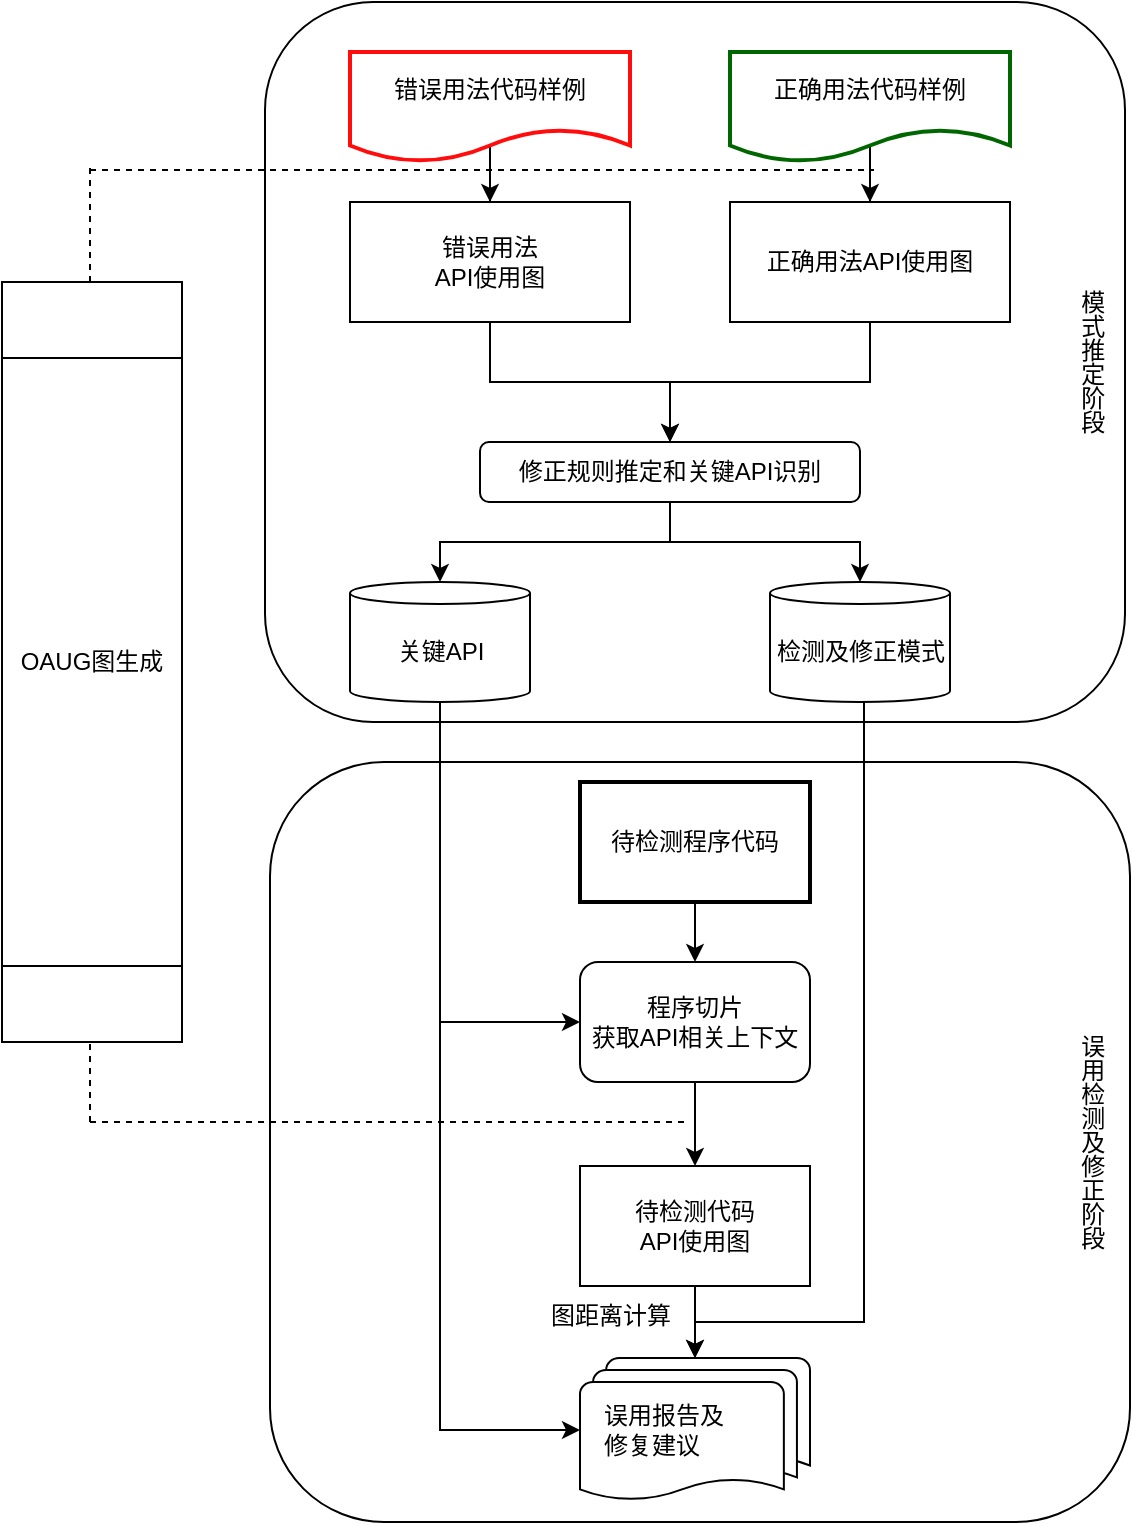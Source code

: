 <mxfile version="24.3.0" type="github">
  <diagram name="第 1 页" id="BHTW1L4lhSjuZmLHNevs">
    <mxGraphModel dx="1912" dy="1048" grid="1" gridSize="10" guides="1" tooltips="1" connect="1" arrows="1" fold="1" page="1" pageScale="1" pageWidth="827" pageHeight="1169" math="0" shadow="0">
      <root>
        <mxCell id="0" />
        <mxCell id="1" parent="0" />
        <mxCell id="zlhLRgzhoz0L7r6cFvmb-14" value="" style="rounded=1;whiteSpace=wrap;html=1;" vertex="1" parent="1">
          <mxGeometry x="237.5" width="430" height="360" as="geometry" />
        </mxCell>
        <mxCell id="zlhLRgzhoz0L7r6cFvmb-13" value="" style="rounded=1;whiteSpace=wrap;html=1;" vertex="1" parent="1">
          <mxGeometry x="240" y="380" width="430" height="380" as="geometry" />
        </mxCell>
        <mxCell id="PbvFx5e7q9G6nNPMSu9I-9" value="" style="edgeStyle=orthogonalEdgeStyle;rounded=0;orthogonalLoop=1;jettySize=auto;html=1;exitX=0.5;exitY=0.857;exitDx=0;exitDy=0;exitPerimeter=0;" parent="1" source="PbvFx5e7q9G6nNPMSu9I-2" target="PbvFx5e7q9G6nNPMSu9I-8" edge="1">
          <mxGeometry relative="1" as="geometry" />
        </mxCell>
        <mxCell id="PbvFx5e7q9G6nNPMSu9I-2" value="正确用法代码样例" style="shape=document;whiteSpace=wrap;html=1;boundedLbl=1;strokeColor=#006600;strokeWidth=2;" parent="1" vertex="1">
          <mxGeometry x="470" y="25" width="140" height="55" as="geometry" />
        </mxCell>
        <mxCell id="lRR_WsDYaZJuTXMR0N5C-3" style="edgeStyle=orthogonalEdgeStyle;rounded=0;orthogonalLoop=1;jettySize=auto;html=1;exitX=0.5;exitY=0.714;exitDx=0;exitDy=0;exitPerimeter=0;" parent="1" source="PbvFx5e7q9G6nNPMSu9I-11" target="PbvFx5e7q9G6nNPMSu9I-12" edge="1">
          <mxGeometry relative="1" as="geometry" />
        </mxCell>
        <mxCell id="PbvFx5e7q9G6nNPMSu9I-11" value="错误用法代码样例" style="shape=document;whiteSpace=wrap;html=1;boundedLbl=1;strokeColor=#FF0D0D;strokeWidth=2;" parent="1" vertex="1">
          <mxGeometry x="280" y="25" width="140" height="55" as="geometry" />
        </mxCell>
        <mxCell id="lRR_WsDYaZJuTXMR0N5C-9" style="edgeStyle=orthogonalEdgeStyle;rounded=0;orthogonalLoop=1;jettySize=auto;html=1;" parent="1" source="PbvFx5e7q9G6nNPMSu9I-12" target="PbvFx5e7q9G6nNPMSu9I-13" edge="1">
          <mxGeometry relative="1" as="geometry" />
        </mxCell>
        <mxCell id="PbvFx5e7q9G6nNPMSu9I-12" value="错误用法&lt;br&gt;API使用图" style="whiteSpace=wrap;html=1;" parent="1" vertex="1">
          <mxGeometry x="280" y="100" width="140" height="60" as="geometry" />
        </mxCell>
        <mxCell id="PbvFx5e7q9G6nNPMSu9I-13" value="修正规则推定和关键API识别" style="rounded=1;whiteSpace=wrap;html=1;" parent="1" vertex="1">
          <mxGeometry x="345" y="220" width="190" height="30" as="geometry" />
        </mxCell>
        <mxCell id="PbvFx5e7q9G6nNPMSu9I-26" value="" style="group" parent="1" vertex="1" connectable="0">
          <mxGeometry x="490" y="290" width="100" height="60" as="geometry" />
        </mxCell>
        <mxCell id="PbvFx5e7q9G6nNPMSu9I-21" value="" style="strokeWidth=1;html=1;shape=mxgraph.flowchart.direct_data;whiteSpace=wrap;rotation=-90;" parent="PbvFx5e7q9G6nNPMSu9I-26" vertex="1">
          <mxGeometry x="15" y="-15" width="60" height="90" as="geometry" />
        </mxCell>
        <mxCell id="PbvFx5e7q9G6nNPMSu9I-23" value="检测及修正模式" style="text;html=1;align=center;verticalAlign=middle;resizable=0;points=[];autosize=1;strokeColor=none;fillColor=none;" parent="PbvFx5e7q9G6nNPMSu9I-26" vertex="1">
          <mxGeometry x="-10" y="20" width="110" height="30" as="geometry" />
        </mxCell>
        <mxCell id="PbvFx5e7q9G6nNPMSu9I-28" value="模式推定阶段&lt;span style=&quot;font-size: medium; text-align: start;&quot;&gt;&lt;/span&gt;" style="text;html=1;strokeColor=none;fillColor=none;align=center;verticalAlign=middle;whiteSpace=wrap;rounded=0;textDirection=vertical-lr;" parent="1" vertex="1">
          <mxGeometry x="645" y="130" width="10" height="100" as="geometry" />
        </mxCell>
        <mxCell id="PbvFx5e7q9G6nNPMSu9I-31" value="误用检测及修正阶段&lt;span style=&quot;font-size: medium; text-align: start;&quot;&gt;&lt;/span&gt;" style="text;html=1;strokeColor=none;fillColor=none;align=center;verticalAlign=middle;whiteSpace=wrap;rounded=0;textDirection=vertical-lr;" parent="1" vertex="1">
          <mxGeometry x="640" y="480" width="20" height="180" as="geometry" />
        </mxCell>
        <mxCell id="zlhLRgzhoz0L7r6cFvmb-2" style="edgeStyle=orthogonalEdgeStyle;rounded=0;orthogonalLoop=1;jettySize=auto;html=1;entryX=0.5;entryY=0;entryDx=0;entryDy=0;" edge="1" parent="1" source="PbvFx5e7q9G6nNPMSu9I-33" target="PbvFx5e7q9G6nNPMSu9I-34">
          <mxGeometry relative="1" as="geometry" />
        </mxCell>
        <mxCell id="PbvFx5e7q9G6nNPMSu9I-33" value="程序切片&lt;div&gt;获取API相关上下文&lt;/div&gt;" style="rounded=1;whiteSpace=wrap;html=1;" parent="1" vertex="1">
          <mxGeometry x="395" y="480" width="115" height="60" as="geometry" />
        </mxCell>
        <mxCell id="zlhLRgzhoz0L7r6cFvmb-3" style="edgeStyle=orthogonalEdgeStyle;rounded=0;orthogonalLoop=1;jettySize=auto;html=1;exitX=0.5;exitY=1;exitDx=0;exitDy=0;entryX=0.5;entryY=0;entryDx=0;entryDy=0;entryPerimeter=0;" edge="1" parent="1" source="PbvFx5e7q9G6nNPMSu9I-34" target="PbvFx5e7q9G6nNPMSu9I-35">
          <mxGeometry relative="1" as="geometry">
            <mxPoint x="453" y="668" as="targetPoint" />
          </mxGeometry>
        </mxCell>
        <mxCell id="PbvFx5e7q9G6nNPMSu9I-34" value="待检测代码&lt;br&gt;API使用图" style="rounded=0;whiteSpace=wrap;html=1;" parent="1" vertex="1">
          <mxGeometry x="395" y="582" width="115" height="60" as="geometry" />
        </mxCell>
        <mxCell id="lRR_WsDYaZJuTXMR0N5C-12" style="edgeStyle=orthogonalEdgeStyle;rounded=0;orthogonalLoop=1;jettySize=auto;html=1;entryX=0.5;entryY=0;entryDx=0;entryDy=0;" parent="1" source="PbvFx5e7q9G6nNPMSu9I-8" target="PbvFx5e7q9G6nNPMSu9I-13" edge="1">
          <mxGeometry relative="1" as="geometry" />
        </mxCell>
        <mxCell id="PbvFx5e7q9G6nNPMSu9I-8" value="正确用法API使用图" style="whiteSpace=wrap;html=1;" parent="1" vertex="1">
          <mxGeometry x="470" y="100" width="140" height="60" as="geometry" />
        </mxCell>
        <mxCell id="lRR_WsDYaZJuTXMR0N5C-5" value="" style="group" parent="1" vertex="1" connectable="0">
          <mxGeometry x="280" y="290" width="90" height="60" as="geometry" />
        </mxCell>
        <mxCell id="lRR_WsDYaZJuTXMR0N5C-6" value="" style="strokeWidth=1;html=1;shape=mxgraph.flowchart.direct_data;whiteSpace=wrap;rotation=-90;" parent="lRR_WsDYaZJuTXMR0N5C-5" vertex="1">
          <mxGeometry x="15" y="-15" width="60" height="90" as="geometry" />
        </mxCell>
        <mxCell id="lRR_WsDYaZJuTXMR0N5C-7" value="关键API" style="text;html=1;align=center;verticalAlign=middle;resizable=0;points=[];autosize=1;strokeColor=none;fillColor=none;" parent="lRR_WsDYaZJuTXMR0N5C-5" vertex="1">
          <mxGeometry x="10" y="20" width="70" height="30" as="geometry" />
        </mxCell>
        <mxCell id="lRR_WsDYaZJuTXMR0N5C-13" style="edgeStyle=orthogonalEdgeStyle;rounded=0;orthogonalLoop=1;jettySize=auto;html=1;entryX=1;entryY=0.5;entryDx=0;entryDy=0;entryPerimeter=0;" parent="1" source="PbvFx5e7q9G6nNPMSu9I-13" target="lRR_WsDYaZJuTXMR0N5C-6" edge="1">
          <mxGeometry relative="1" as="geometry" />
        </mxCell>
        <mxCell id="lRR_WsDYaZJuTXMR0N5C-15" style="edgeStyle=orthogonalEdgeStyle;rounded=0;orthogonalLoop=1;jettySize=auto;html=1;entryX=1;entryY=0.5;entryDx=0;entryDy=0;entryPerimeter=0;" parent="1" source="PbvFx5e7q9G6nNPMSu9I-13" target="PbvFx5e7q9G6nNPMSu9I-21" edge="1">
          <mxGeometry relative="1" as="geometry" />
        </mxCell>
        <mxCell id="zlhLRgzhoz0L7r6cFvmb-10" style="edgeStyle=orthogonalEdgeStyle;rounded=0;orthogonalLoop=1;jettySize=auto;html=1;" edge="1" parent="1" source="PbvFx5e7q9G6nNPMSu9I-29" target="PbvFx5e7q9G6nNPMSu9I-33">
          <mxGeometry relative="1" as="geometry" />
        </mxCell>
        <mxCell id="PbvFx5e7q9G6nNPMSu9I-29" value="待检测程序代码" style="rounded=0;whiteSpace=wrap;html=1;strokeWidth=2;textDirection=ltr;" parent="1" vertex="1">
          <mxGeometry x="395" y="390" width="115" height="60" as="geometry" />
        </mxCell>
        <mxCell id="lRR_WsDYaZJuTXMR0N5C-26" style="edgeStyle=orthogonalEdgeStyle;rounded=0;orthogonalLoop=1;jettySize=auto;html=1;exitX=0;exitY=0.5;exitDx=0;exitDy=0;exitPerimeter=0;" parent="1" source="lRR_WsDYaZJuTXMR0N5C-6" target="PbvFx5e7q9G6nNPMSu9I-33" edge="1">
          <mxGeometry relative="1" as="geometry">
            <mxPoint x="325" y="360" as="sourcePoint" />
            <mxPoint x="400" y="452" as="targetPoint" />
            <Array as="points">
              <mxPoint x="325" y="510" />
            </Array>
          </mxGeometry>
        </mxCell>
        <mxCell id="lRR_WsDYaZJuTXMR0N5C-31" style="edgeStyle=orthogonalEdgeStyle;rounded=0;orthogonalLoop=1;jettySize=auto;html=1;entryX=0.5;entryY=0;entryDx=0;entryDy=0;entryPerimeter=0;" parent="1" edge="1" target="PbvFx5e7q9G6nNPMSu9I-35">
          <mxGeometry relative="1" as="geometry">
            <mxPoint x="537" y="350" as="sourcePoint" />
            <mxPoint x="452" y="660" as="targetPoint" />
            <Array as="points">
              <mxPoint x="537" y="660" />
              <mxPoint x="453" y="660" />
            </Array>
          </mxGeometry>
        </mxCell>
        <mxCell id="zlhLRgzhoz0L7r6cFvmb-1" value="" style="group" vertex="1" connectable="0" parent="1">
          <mxGeometry x="395" y="678" width="115" height="72" as="geometry" />
        </mxCell>
        <mxCell id="PbvFx5e7q9G6nNPMSu9I-35" value="" style="strokeWidth=1;html=1;shape=mxgraph.flowchart.multi-document;whiteSpace=wrap;" parent="zlhLRgzhoz0L7r6cFvmb-1" vertex="1">
          <mxGeometry width="115.0" height="72" as="geometry" />
        </mxCell>
        <mxCell id="PbvFx5e7q9G6nNPMSu9I-39" value="误用报告及&lt;div&gt;修复建议&lt;/div&gt;" style="text;html=1;strokeColor=none;fillColor=none;align=left;verticalAlign=middle;whiteSpace=wrap;rounded=0;" parent="zlhLRgzhoz0L7r6cFvmb-1" vertex="1">
          <mxGeometry x="10.405" y="18" width="98.571" height="36" as="geometry" />
        </mxCell>
        <mxCell id="zlhLRgzhoz0L7r6cFvmb-5" value="图距离计算" style="text;html=1;align=center;verticalAlign=middle;resizable=0;points=[];autosize=1;strokeColor=none;fillColor=none;" vertex="1" parent="1">
          <mxGeometry x="370" y="642" width="80" height="30" as="geometry" />
        </mxCell>
        <mxCell id="zlhLRgzhoz0L7r6cFvmb-9" style="edgeStyle=orthogonalEdgeStyle;rounded=0;orthogonalLoop=1;jettySize=auto;html=1;entryX=0;entryY=0.5;entryDx=0;entryDy=0;entryPerimeter=0;exitX=0;exitY=0.5;exitDx=0;exitDy=0;exitPerimeter=0;" edge="1" parent="1" source="lRR_WsDYaZJuTXMR0N5C-6" target="PbvFx5e7q9G6nNPMSu9I-35">
          <mxGeometry relative="1" as="geometry">
            <Array as="points">
              <mxPoint x="325" y="714" />
            </Array>
          </mxGeometry>
        </mxCell>
        <mxCell id="zlhLRgzhoz0L7r6cFvmb-11" value="" style="endArrow=none;dashed=1;html=1;rounded=0;" edge="1" parent="1">
          <mxGeometry width="50" height="50" relative="1" as="geometry">
            <mxPoint x="150" y="560" as="sourcePoint" />
            <mxPoint x="450" y="560" as="targetPoint" />
          </mxGeometry>
        </mxCell>
        <mxCell id="zlhLRgzhoz0L7r6cFvmb-12" value="" style="endArrow=none;dashed=1;html=1;rounded=0;" edge="1" parent="1">
          <mxGeometry width="50" height="50" relative="1" as="geometry">
            <mxPoint x="150" y="84" as="sourcePoint" />
            <mxPoint x="542" y="84" as="targetPoint" />
          </mxGeometry>
        </mxCell>
        <mxCell id="zlhLRgzhoz0L7r6cFvmb-15" value="" style="endArrow=none;dashed=1;html=1;rounded=0;" edge="1" parent="1">
          <mxGeometry width="50" height="50" relative="1" as="geometry">
            <mxPoint x="150" y="350" as="sourcePoint" />
            <mxPoint x="150" y="80" as="targetPoint" />
          </mxGeometry>
        </mxCell>
        <mxCell id="zlhLRgzhoz0L7r6cFvmb-17" value="" style="endArrow=none;dashed=1;html=1;rounded=0;" edge="1" parent="1">
          <mxGeometry width="50" height="50" relative="1" as="geometry">
            <mxPoint x="150" y="560" as="sourcePoint" />
            <mxPoint x="150" y="400" as="targetPoint" />
          </mxGeometry>
        </mxCell>
        <mxCell id="zlhLRgzhoz0L7r6cFvmb-19" value="OAUG图生成" style="shape=process;whiteSpace=wrap;html=1;backgroundOutline=1;direction=south;" vertex="1" parent="1">
          <mxGeometry x="106" y="140" width="90" height="380" as="geometry" />
        </mxCell>
      </root>
    </mxGraphModel>
  </diagram>
</mxfile>
